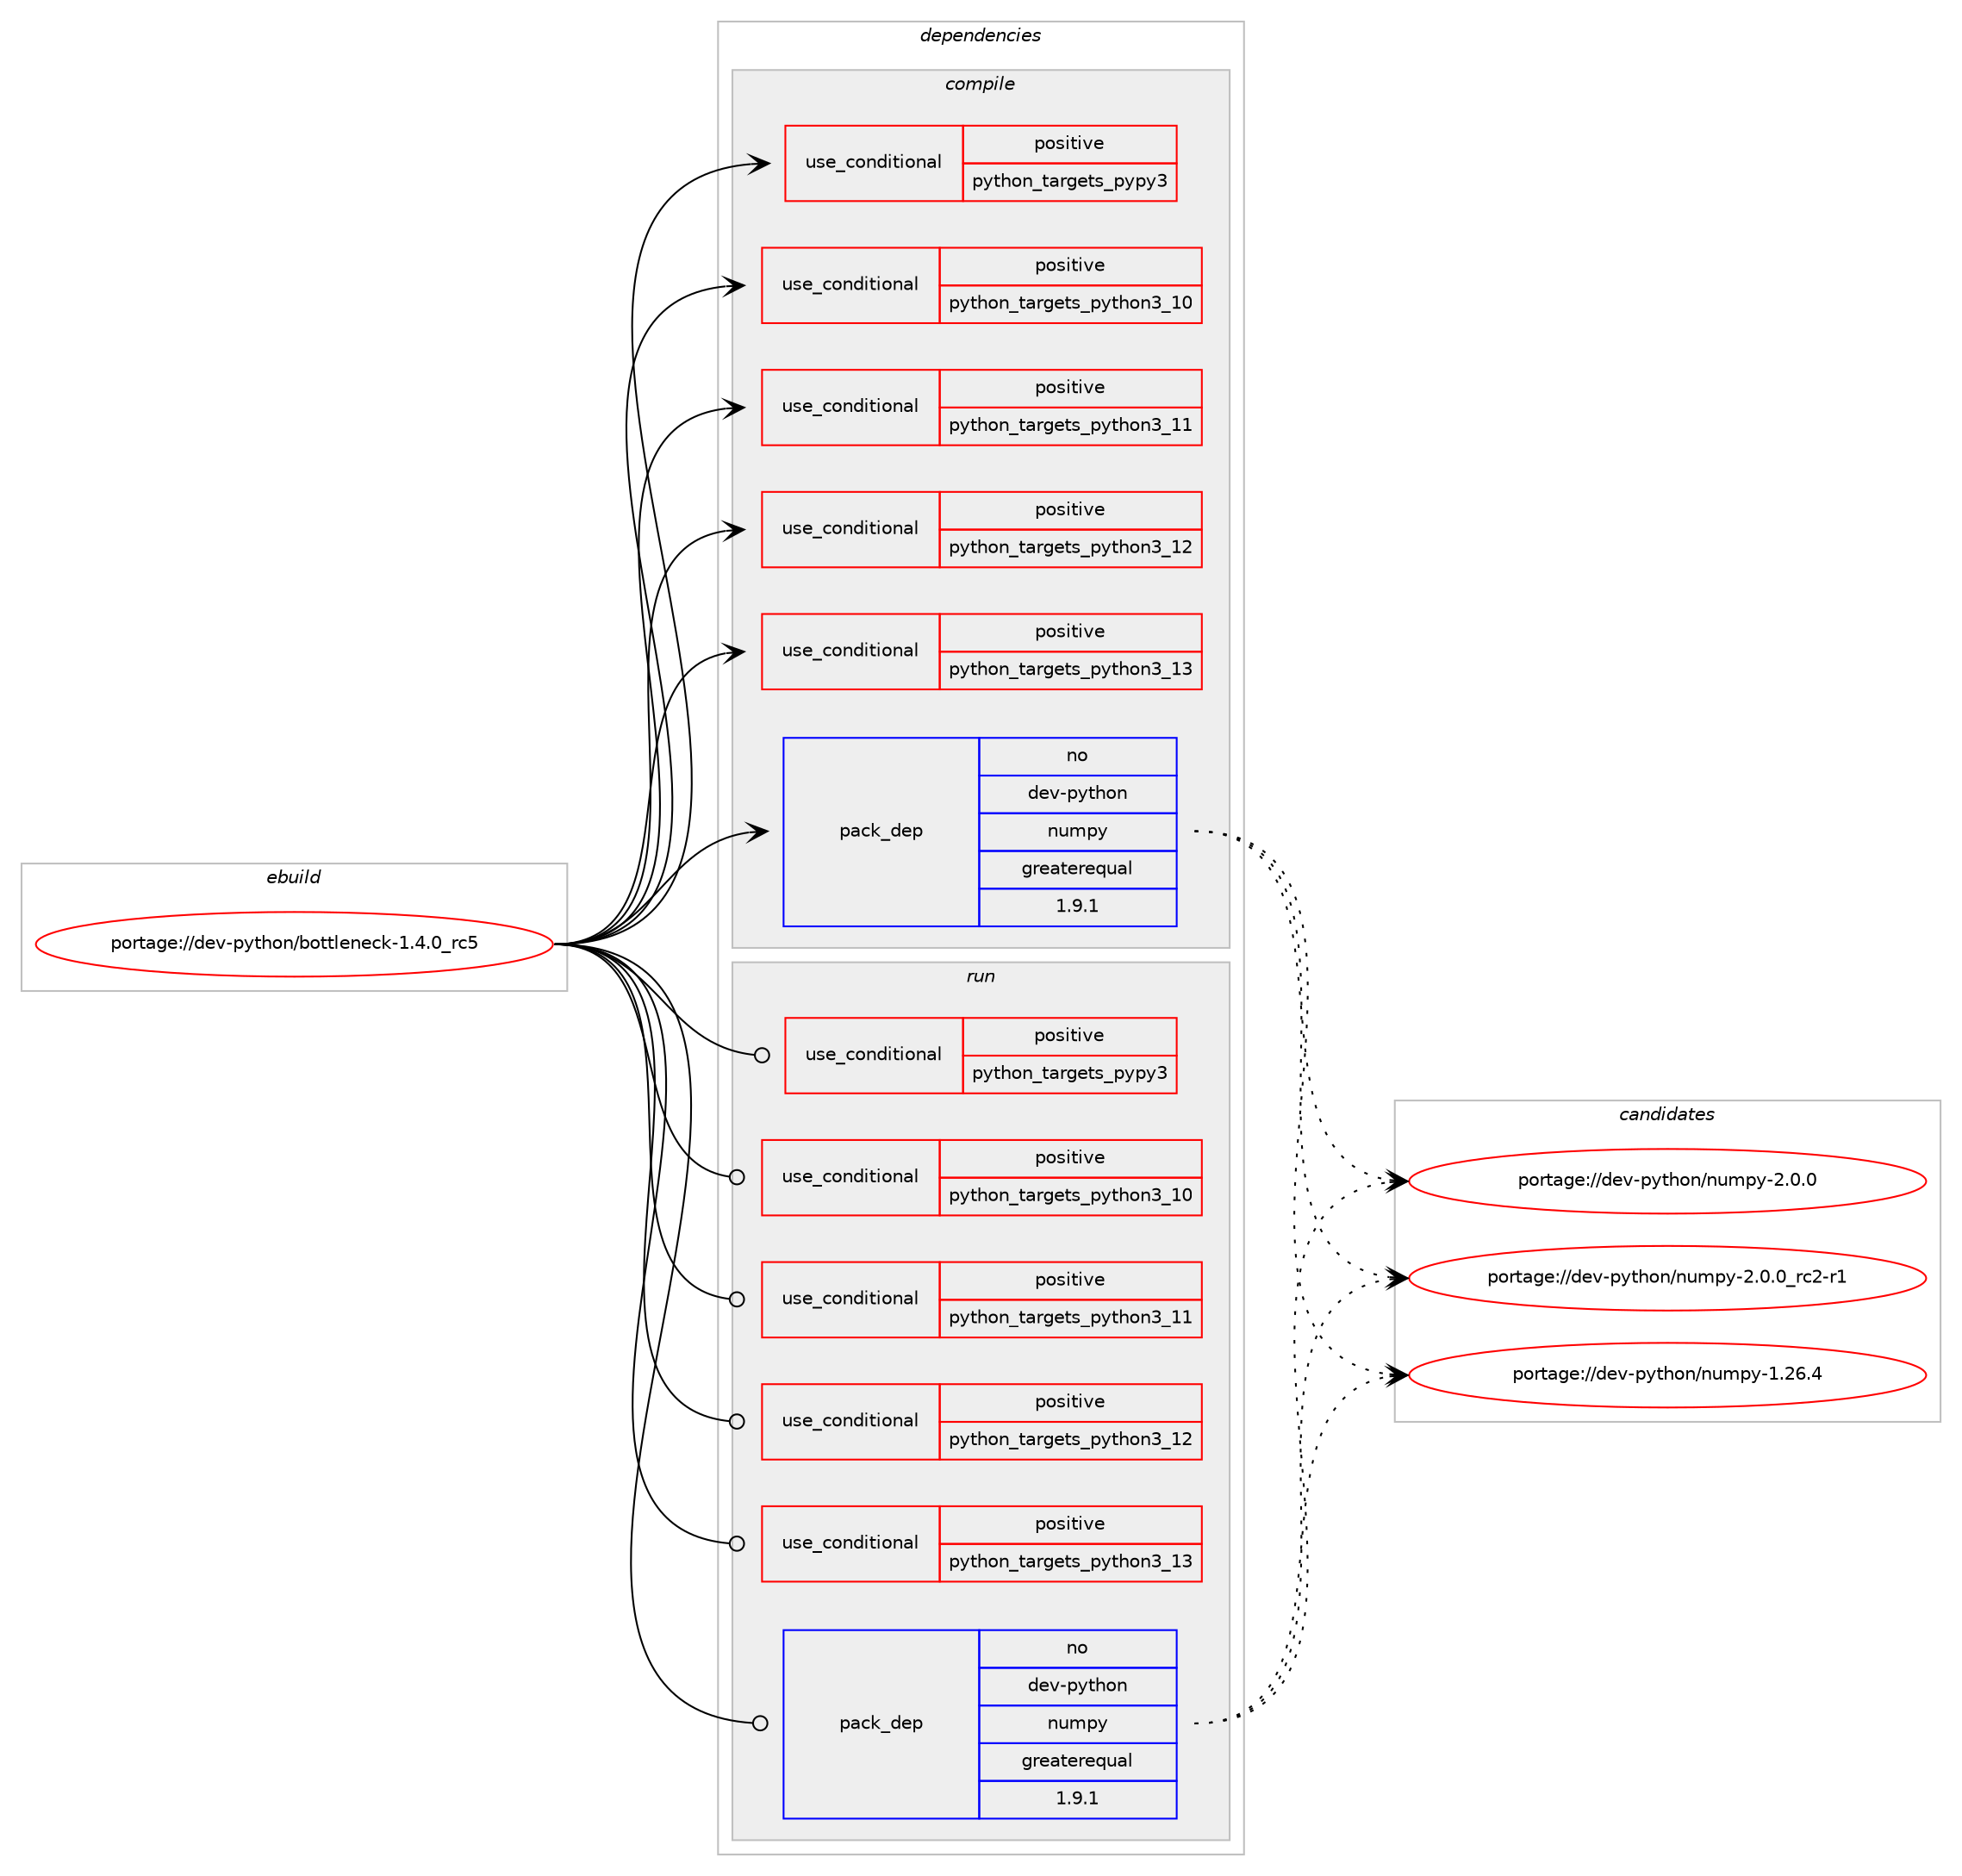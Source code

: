 digraph prolog {

# *************
# Graph options
# *************

newrank=true;
concentrate=true;
compound=true;
graph [rankdir=LR,fontname=Helvetica,fontsize=10,ranksep=1.5];#, ranksep=2.5, nodesep=0.2];
edge  [arrowhead=vee];
node  [fontname=Helvetica,fontsize=10];

# **********
# The ebuild
# **********

subgraph cluster_leftcol {
color=gray;
rank=same;
label=<<i>ebuild</i>>;
id [label="portage://dev-python/bottleneck-1.4.0_rc5", color=red, width=4, href="../dev-python/bottleneck-1.4.0_rc5.svg"];
}

# ****************
# The dependencies
# ****************

subgraph cluster_midcol {
color=gray;
label=<<i>dependencies</i>>;
subgraph cluster_compile {
fillcolor="#eeeeee";
style=filled;
label=<<i>compile</i>>;
subgraph cond30497 {
dependency71786 [label=<<TABLE BORDER="0" CELLBORDER="1" CELLSPACING="0" CELLPADDING="4"><TR><TD ROWSPAN="3" CELLPADDING="10">use_conditional</TD></TR><TR><TD>positive</TD></TR><TR><TD>python_targets_pypy3</TD></TR></TABLE>>, shape=none, color=red];
# *** BEGIN UNKNOWN DEPENDENCY TYPE (TODO) ***
# dependency71786 -> package_dependency(portage://dev-python/bottleneck-1.4.0_rc5,install,no,dev-python,pypy3,none,[,,],any_same_slot,[])
# *** END UNKNOWN DEPENDENCY TYPE (TODO) ***

}
id:e -> dependency71786:w [weight=20,style="solid",arrowhead="vee"];
subgraph cond30498 {
dependency71787 [label=<<TABLE BORDER="0" CELLBORDER="1" CELLSPACING="0" CELLPADDING="4"><TR><TD ROWSPAN="3" CELLPADDING="10">use_conditional</TD></TR><TR><TD>positive</TD></TR><TR><TD>python_targets_python3_10</TD></TR></TABLE>>, shape=none, color=red];
# *** BEGIN UNKNOWN DEPENDENCY TYPE (TODO) ***
# dependency71787 -> package_dependency(portage://dev-python/bottleneck-1.4.0_rc5,install,no,dev-lang,python,none,[,,],[slot(3.10)],[])
# *** END UNKNOWN DEPENDENCY TYPE (TODO) ***

}
id:e -> dependency71787:w [weight=20,style="solid",arrowhead="vee"];
subgraph cond30499 {
dependency71788 [label=<<TABLE BORDER="0" CELLBORDER="1" CELLSPACING="0" CELLPADDING="4"><TR><TD ROWSPAN="3" CELLPADDING="10">use_conditional</TD></TR><TR><TD>positive</TD></TR><TR><TD>python_targets_python3_11</TD></TR></TABLE>>, shape=none, color=red];
# *** BEGIN UNKNOWN DEPENDENCY TYPE (TODO) ***
# dependency71788 -> package_dependency(portage://dev-python/bottleneck-1.4.0_rc5,install,no,dev-lang,python,none,[,,],[slot(3.11)],[])
# *** END UNKNOWN DEPENDENCY TYPE (TODO) ***

}
id:e -> dependency71788:w [weight=20,style="solid",arrowhead="vee"];
subgraph cond30500 {
dependency71789 [label=<<TABLE BORDER="0" CELLBORDER="1" CELLSPACING="0" CELLPADDING="4"><TR><TD ROWSPAN="3" CELLPADDING="10">use_conditional</TD></TR><TR><TD>positive</TD></TR><TR><TD>python_targets_python3_12</TD></TR></TABLE>>, shape=none, color=red];
# *** BEGIN UNKNOWN DEPENDENCY TYPE (TODO) ***
# dependency71789 -> package_dependency(portage://dev-python/bottleneck-1.4.0_rc5,install,no,dev-lang,python,none,[,,],[slot(3.12)],[])
# *** END UNKNOWN DEPENDENCY TYPE (TODO) ***

}
id:e -> dependency71789:w [weight=20,style="solid",arrowhead="vee"];
subgraph cond30501 {
dependency71790 [label=<<TABLE BORDER="0" CELLBORDER="1" CELLSPACING="0" CELLPADDING="4"><TR><TD ROWSPAN="3" CELLPADDING="10">use_conditional</TD></TR><TR><TD>positive</TD></TR><TR><TD>python_targets_python3_13</TD></TR></TABLE>>, shape=none, color=red];
# *** BEGIN UNKNOWN DEPENDENCY TYPE (TODO) ***
# dependency71790 -> package_dependency(portage://dev-python/bottleneck-1.4.0_rc5,install,no,dev-lang,python,none,[,,],[slot(3.13)],[])
# *** END UNKNOWN DEPENDENCY TYPE (TODO) ***

}
id:e -> dependency71790:w [weight=20,style="solid",arrowhead="vee"];
subgraph pack40080 {
dependency71791 [label=<<TABLE BORDER="0" CELLBORDER="1" CELLSPACING="0" CELLPADDING="4" WIDTH="220"><TR><TD ROWSPAN="6" CELLPADDING="30">pack_dep</TD></TR><TR><TD WIDTH="110">no</TD></TR><TR><TD>dev-python</TD></TR><TR><TD>numpy</TD></TR><TR><TD>greaterequal</TD></TR><TR><TD>1.9.1</TD></TR></TABLE>>, shape=none, color=blue];
}
id:e -> dependency71791:w [weight=20,style="solid",arrowhead="vee"];
}
subgraph cluster_compileandrun {
fillcolor="#eeeeee";
style=filled;
label=<<i>compile and run</i>>;
}
subgraph cluster_run {
fillcolor="#eeeeee";
style=filled;
label=<<i>run</i>>;
subgraph cond30502 {
dependency71792 [label=<<TABLE BORDER="0" CELLBORDER="1" CELLSPACING="0" CELLPADDING="4"><TR><TD ROWSPAN="3" CELLPADDING="10">use_conditional</TD></TR><TR><TD>positive</TD></TR><TR><TD>python_targets_pypy3</TD></TR></TABLE>>, shape=none, color=red];
# *** BEGIN UNKNOWN DEPENDENCY TYPE (TODO) ***
# dependency71792 -> package_dependency(portage://dev-python/bottleneck-1.4.0_rc5,run,no,dev-python,pypy3,none,[,,],any_same_slot,[])
# *** END UNKNOWN DEPENDENCY TYPE (TODO) ***

}
id:e -> dependency71792:w [weight=20,style="solid",arrowhead="odot"];
subgraph cond30503 {
dependency71793 [label=<<TABLE BORDER="0" CELLBORDER="1" CELLSPACING="0" CELLPADDING="4"><TR><TD ROWSPAN="3" CELLPADDING="10">use_conditional</TD></TR><TR><TD>positive</TD></TR><TR><TD>python_targets_python3_10</TD></TR></TABLE>>, shape=none, color=red];
# *** BEGIN UNKNOWN DEPENDENCY TYPE (TODO) ***
# dependency71793 -> package_dependency(portage://dev-python/bottleneck-1.4.0_rc5,run,no,dev-lang,python,none,[,,],[slot(3.10)],[])
# *** END UNKNOWN DEPENDENCY TYPE (TODO) ***

}
id:e -> dependency71793:w [weight=20,style="solid",arrowhead="odot"];
subgraph cond30504 {
dependency71794 [label=<<TABLE BORDER="0" CELLBORDER="1" CELLSPACING="0" CELLPADDING="4"><TR><TD ROWSPAN="3" CELLPADDING="10">use_conditional</TD></TR><TR><TD>positive</TD></TR><TR><TD>python_targets_python3_11</TD></TR></TABLE>>, shape=none, color=red];
# *** BEGIN UNKNOWN DEPENDENCY TYPE (TODO) ***
# dependency71794 -> package_dependency(portage://dev-python/bottleneck-1.4.0_rc5,run,no,dev-lang,python,none,[,,],[slot(3.11)],[])
# *** END UNKNOWN DEPENDENCY TYPE (TODO) ***

}
id:e -> dependency71794:w [weight=20,style="solid",arrowhead="odot"];
subgraph cond30505 {
dependency71795 [label=<<TABLE BORDER="0" CELLBORDER="1" CELLSPACING="0" CELLPADDING="4"><TR><TD ROWSPAN="3" CELLPADDING="10">use_conditional</TD></TR><TR><TD>positive</TD></TR><TR><TD>python_targets_python3_12</TD></TR></TABLE>>, shape=none, color=red];
# *** BEGIN UNKNOWN DEPENDENCY TYPE (TODO) ***
# dependency71795 -> package_dependency(portage://dev-python/bottleneck-1.4.0_rc5,run,no,dev-lang,python,none,[,,],[slot(3.12)],[])
# *** END UNKNOWN DEPENDENCY TYPE (TODO) ***

}
id:e -> dependency71795:w [weight=20,style="solid",arrowhead="odot"];
subgraph cond30506 {
dependency71796 [label=<<TABLE BORDER="0" CELLBORDER="1" CELLSPACING="0" CELLPADDING="4"><TR><TD ROWSPAN="3" CELLPADDING="10">use_conditional</TD></TR><TR><TD>positive</TD></TR><TR><TD>python_targets_python3_13</TD></TR></TABLE>>, shape=none, color=red];
# *** BEGIN UNKNOWN DEPENDENCY TYPE (TODO) ***
# dependency71796 -> package_dependency(portage://dev-python/bottleneck-1.4.0_rc5,run,no,dev-lang,python,none,[,,],[slot(3.13)],[])
# *** END UNKNOWN DEPENDENCY TYPE (TODO) ***

}
id:e -> dependency71796:w [weight=20,style="solid",arrowhead="odot"];
subgraph pack40081 {
dependency71797 [label=<<TABLE BORDER="0" CELLBORDER="1" CELLSPACING="0" CELLPADDING="4" WIDTH="220"><TR><TD ROWSPAN="6" CELLPADDING="30">pack_dep</TD></TR><TR><TD WIDTH="110">no</TD></TR><TR><TD>dev-python</TD></TR><TR><TD>numpy</TD></TR><TR><TD>greaterequal</TD></TR><TR><TD>1.9.1</TD></TR></TABLE>>, shape=none, color=blue];
}
id:e -> dependency71797:w [weight=20,style="solid",arrowhead="odot"];
}
}

# **************
# The candidates
# **************

subgraph cluster_choices {
rank=same;
color=gray;
label=<<i>candidates</i>>;

subgraph choice40080 {
color=black;
nodesep=1;
choice100101118451121211161041111104711011710911212145494650544652 [label="portage://dev-python/numpy-1.26.4", color=red, width=4,href="../dev-python/numpy-1.26.4.svg"];
choice1001011184511212111610411111047110117109112121455046484648 [label="portage://dev-python/numpy-2.0.0", color=red, width=4,href="../dev-python/numpy-2.0.0.svg"];
choice10010111845112121116104111110471101171091121214550464846489511499504511449 [label="portage://dev-python/numpy-2.0.0_rc2-r1", color=red, width=4,href="../dev-python/numpy-2.0.0_rc2-r1.svg"];
dependency71791:e -> choice100101118451121211161041111104711011710911212145494650544652:w [style=dotted,weight="100"];
dependency71791:e -> choice1001011184511212111610411111047110117109112121455046484648:w [style=dotted,weight="100"];
dependency71791:e -> choice10010111845112121116104111110471101171091121214550464846489511499504511449:w [style=dotted,weight="100"];
}
subgraph choice40081 {
color=black;
nodesep=1;
choice100101118451121211161041111104711011710911212145494650544652 [label="portage://dev-python/numpy-1.26.4", color=red, width=4,href="../dev-python/numpy-1.26.4.svg"];
choice1001011184511212111610411111047110117109112121455046484648 [label="portage://dev-python/numpy-2.0.0", color=red, width=4,href="../dev-python/numpy-2.0.0.svg"];
choice10010111845112121116104111110471101171091121214550464846489511499504511449 [label="portage://dev-python/numpy-2.0.0_rc2-r1", color=red, width=4,href="../dev-python/numpy-2.0.0_rc2-r1.svg"];
dependency71797:e -> choice100101118451121211161041111104711011710911212145494650544652:w [style=dotted,weight="100"];
dependency71797:e -> choice1001011184511212111610411111047110117109112121455046484648:w [style=dotted,weight="100"];
dependency71797:e -> choice10010111845112121116104111110471101171091121214550464846489511499504511449:w [style=dotted,weight="100"];
}
}

}
